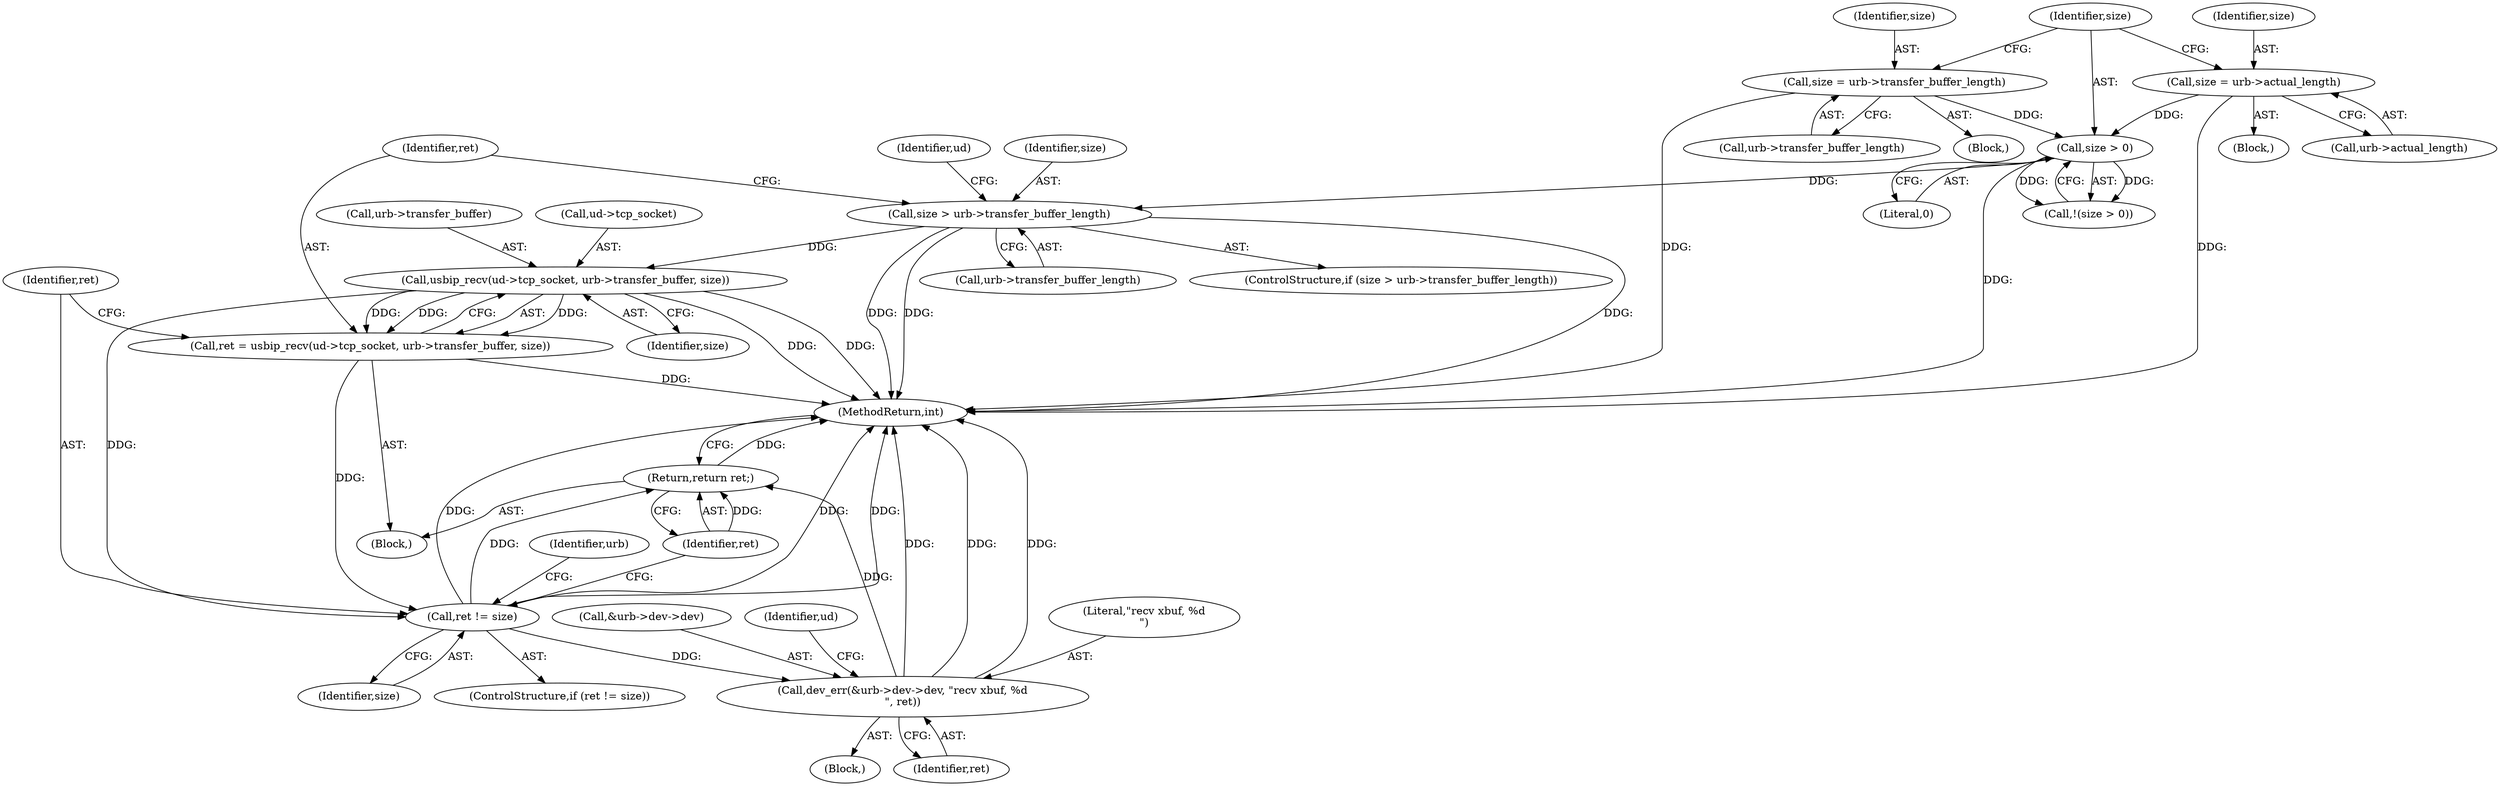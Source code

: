 digraph "0_linux_b348d7dddb6c4fbfc810b7a0626e8ec9e29f7cbb@API" {
"1000179" [label="(Call,usbip_recv(ud->tcp_socket, urb->transfer_buffer, size))"];
"1000151" [label="(Call,size > urb->transfer_buffer_length)"];
"1000145" [label="(Call,size > 0)"];
"1000124" [label="(Call,size = urb->transfer_buffer_length)"];
"1000138" [label="(Call,size = urb->actual_length)"];
"1000177" [label="(Call,ret = usbip_recv(ud->tcp_socket, urb->transfer_buffer, size))"];
"1000188" [label="(Call,ret != size)"];
"1000192" [label="(Call,dev_err(&urb->dev->dev, \"recv xbuf, %d\n\", ret))"];
"1000219" [label="(Return,return ret;)"];
"1000199" [label="(Literal,\"recv xbuf, %d\n\")"];
"1000177" [label="(Call,ret = usbip_recv(ud->tcp_socket, urb->transfer_buffer, size))"];
"1000220" [label="(Identifier,ret)"];
"1000178" [label="(Identifier,ret)"];
"1000153" [label="(Call,urb->transfer_buffer_length)"];
"1000107" [label="(Block,)"];
"1000186" [label="(Identifier,size)"];
"1000151" [label="(Call,size > urb->transfer_buffer_length)"];
"1000147" [label="(Literal,0)"];
"1000116" [label="(Block,)"];
"1000189" [label="(Identifier,ret)"];
"1000124" [label="(Call,size = urb->transfer_buffer_length)"];
"1000130" [label="(Block,)"];
"1000187" [label="(ControlStructure,if (ret != size))"];
"1000126" [label="(Call,urb->transfer_buffer_length)"];
"1000160" [label="(Identifier,ud)"];
"1000191" [label="(Block,)"];
"1000219" [label="(Return,return ret;)"];
"1000190" [label="(Identifier,size)"];
"1000196" [label="(Identifier,urb)"];
"1000152" [label="(Identifier,size)"];
"1000139" [label="(Identifier,size)"];
"1000140" [label="(Call,urb->actual_length)"];
"1000188" [label="(Call,ret != size)"];
"1000145" [label="(Call,size > 0)"];
"1000193" [label="(Call,&urb->dev->dev)"];
"1000204" [label="(Identifier,ud)"];
"1000192" [label="(Call,dev_err(&urb->dev->dev, \"recv xbuf, %d\n\", ret))"];
"1000221" [label="(MethodReturn,int)"];
"1000183" [label="(Call,urb->transfer_buffer)"];
"1000180" [label="(Call,ud->tcp_socket)"];
"1000144" [label="(Call,!(size > 0))"];
"1000150" [label="(ControlStructure,if (size > urb->transfer_buffer_length))"];
"1000200" [label="(Identifier,ret)"];
"1000146" [label="(Identifier,size)"];
"1000125" [label="(Identifier,size)"];
"1000138" [label="(Call,size = urb->actual_length)"];
"1000179" [label="(Call,usbip_recv(ud->tcp_socket, urb->transfer_buffer, size))"];
"1000179" -> "1000177"  [label="AST: "];
"1000179" -> "1000186"  [label="CFG: "];
"1000180" -> "1000179"  [label="AST: "];
"1000183" -> "1000179"  [label="AST: "];
"1000186" -> "1000179"  [label="AST: "];
"1000177" -> "1000179"  [label="CFG: "];
"1000179" -> "1000221"  [label="DDG: "];
"1000179" -> "1000221"  [label="DDG: "];
"1000179" -> "1000177"  [label="DDG: "];
"1000179" -> "1000177"  [label="DDG: "];
"1000179" -> "1000177"  [label="DDG: "];
"1000151" -> "1000179"  [label="DDG: "];
"1000179" -> "1000188"  [label="DDG: "];
"1000151" -> "1000150"  [label="AST: "];
"1000151" -> "1000153"  [label="CFG: "];
"1000152" -> "1000151"  [label="AST: "];
"1000153" -> "1000151"  [label="AST: "];
"1000160" -> "1000151"  [label="CFG: "];
"1000178" -> "1000151"  [label="CFG: "];
"1000151" -> "1000221"  [label="DDG: "];
"1000151" -> "1000221"  [label="DDG: "];
"1000151" -> "1000221"  [label="DDG: "];
"1000145" -> "1000151"  [label="DDG: "];
"1000145" -> "1000144"  [label="AST: "];
"1000145" -> "1000147"  [label="CFG: "];
"1000146" -> "1000145"  [label="AST: "];
"1000147" -> "1000145"  [label="AST: "];
"1000144" -> "1000145"  [label="CFG: "];
"1000145" -> "1000221"  [label="DDG: "];
"1000145" -> "1000144"  [label="DDG: "];
"1000145" -> "1000144"  [label="DDG: "];
"1000124" -> "1000145"  [label="DDG: "];
"1000138" -> "1000145"  [label="DDG: "];
"1000124" -> "1000116"  [label="AST: "];
"1000124" -> "1000126"  [label="CFG: "];
"1000125" -> "1000124"  [label="AST: "];
"1000126" -> "1000124"  [label="AST: "];
"1000146" -> "1000124"  [label="CFG: "];
"1000124" -> "1000221"  [label="DDG: "];
"1000138" -> "1000130"  [label="AST: "];
"1000138" -> "1000140"  [label="CFG: "];
"1000139" -> "1000138"  [label="AST: "];
"1000140" -> "1000138"  [label="AST: "];
"1000146" -> "1000138"  [label="CFG: "];
"1000138" -> "1000221"  [label="DDG: "];
"1000177" -> "1000107"  [label="AST: "];
"1000178" -> "1000177"  [label="AST: "];
"1000189" -> "1000177"  [label="CFG: "];
"1000177" -> "1000221"  [label="DDG: "];
"1000177" -> "1000188"  [label="DDG: "];
"1000188" -> "1000187"  [label="AST: "];
"1000188" -> "1000190"  [label="CFG: "];
"1000189" -> "1000188"  [label="AST: "];
"1000190" -> "1000188"  [label="AST: "];
"1000196" -> "1000188"  [label="CFG: "];
"1000220" -> "1000188"  [label="CFG: "];
"1000188" -> "1000221"  [label="DDG: "];
"1000188" -> "1000221"  [label="DDG: "];
"1000188" -> "1000221"  [label="DDG: "];
"1000188" -> "1000192"  [label="DDG: "];
"1000188" -> "1000219"  [label="DDG: "];
"1000192" -> "1000191"  [label="AST: "];
"1000192" -> "1000200"  [label="CFG: "];
"1000193" -> "1000192"  [label="AST: "];
"1000199" -> "1000192"  [label="AST: "];
"1000200" -> "1000192"  [label="AST: "];
"1000204" -> "1000192"  [label="CFG: "];
"1000192" -> "1000221"  [label="DDG: "];
"1000192" -> "1000221"  [label="DDG: "];
"1000192" -> "1000221"  [label="DDG: "];
"1000192" -> "1000219"  [label="DDG: "];
"1000219" -> "1000107"  [label="AST: "];
"1000219" -> "1000220"  [label="CFG: "];
"1000220" -> "1000219"  [label="AST: "];
"1000221" -> "1000219"  [label="CFG: "];
"1000219" -> "1000221"  [label="DDG: "];
"1000220" -> "1000219"  [label="DDG: "];
}
